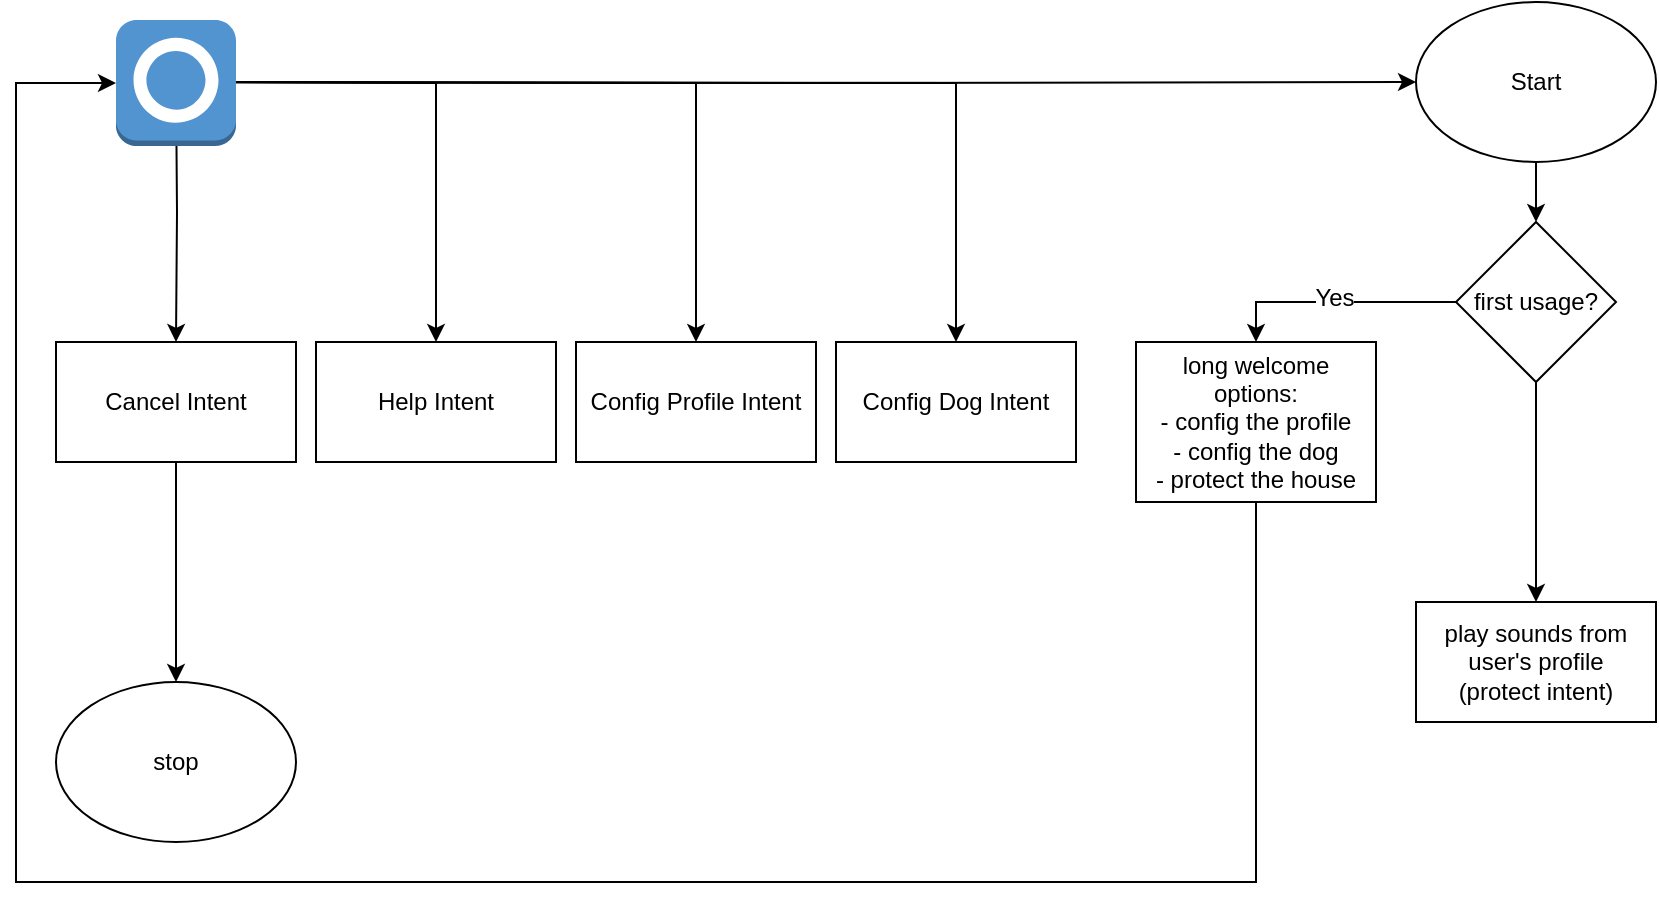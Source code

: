 <mxfile version="12.1.7" type="github" pages="4">
  <diagram id="_wqNVYYb0TesmWPclq3_" name="Overview">
    <mxGraphModel dx="715" dy="541" grid="1" gridSize="10" guides="1" tooltips="1" connect="1" arrows="1" fold="1" page="1" pageScale="1" pageWidth="827" pageHeight="1169" math="0" shadow="0">
      <root>
        <mxCell id="0"/>
        <mxCell id="1" parent="0"/>
        <mxCell id="X10O4HpIQA7aanlhPgI5-1" style="edgeStyle=orthogonalEdgeStyle;rounded=0;orthogonalLoop=1;jettySize=auto;html=1;exitX=0.5;exitY=1;exitDx=0;exitDy=0;entryX=0.5;entryY=0;entryDx=0;entryDy=0;" parent="1" source="X10O4HpIQA7aanlhPgI5-2" target="X10O4HpIQA7aanlhPgI5-8" edge="1">
          <mxGeometry relative="1" as="geometry"/>
        </mxCell>
        <mxCell id="X10O4HpIQA7aanlhPgI5-2" value="Start" style="ellipse;whiteSpace=wrap;html=1;" parent="1" vertex="1">
          <mxGeometry x="730" y="60" width="120" height="80" as="geometry"/>
        </mxCell>
        <mxCell id="BPbQjr2Dg0zz5CWuSl9J-3" style="edgeStyle=orthogonalEdgeStyle;rounded=0;orthogonalLoop=1;jettySize=auto;html=1;exitX=0.5;exitY=1;exitDx=0;exitDy=0;entryX=0;entryY=0.5;entryDx=0;entryDy=0;entryPerimeter=0;" edge="1" parent="1" source="X10O4HpIQA7aanlhPgI5-4" target="BPbQjr2Dg0zz5CWuSl9J-1">
          <mxGeometry relative="1" as="geometry">
            <mxPoint x="300" y="510" as="targetPoint"/>
            <Array as="points">
              <mxPoint x="650" y="500"/>
              <mxPoint x="30" y="500"/>
              <mxPoint x="30" y="101"/>
            </Array>
          </mxGeometry>
        </mxCell>
        <mxCell id="X10O4HpIQA7aanlhPgI5-4" value="long welcome&lt;br&gt;&lt;div&gt;options:&lt;/div&gt;&lt;div&gt;- config the profile&lt;/div&gt;&lt;div&gt;- config the dog&lt;/div&gt;&lt;div&gt;- protect the house&lt;br&gt;&lt;/div&gt;" style="rounded=0;whiteSpace=wrap;html=1;" parent="1" vertex="1">
          <mxGeometry x="590" y="230" width="120" height="80" as="geometry"/>
        </mxCell>
        <mxCell id="X10O4HpIQA7aanlhPgI5-5" style="edgeStyle=orthogonalEdgeStyle;rounded=0;orthogonalLoop=1;jettySize=auto;html=1;exitX=0.5;exitY=1;exitDx=0;exitDy=0;" parent="1" source="X10O4HpIQA7aanlhPgI5-8" target="X10O4HpIQA7aanlhPgI5-9" edge="1">
          <mxGeometry relative="1" as="geometry"/>
        </mxCell>
        <mxCell id="X10O4HpIQA7aanlhPgI5-6" style="edgeStyle=orthogonalEdgeStyle;rounded=0;orthogonalLoop=1;jettySize=auto;html=1;exitX=0;exitY=0.5;exitDx=0;exitDy=0;entryX=0.5;entryY=0;entryDx=0;entryDy=0;" parent="1" source="X10O4HpIQA7aanlhPgI5-8" target="X10O4HpIQA7aanlhPgI5-4" edge="1">
          <mxGeometry relative="1" as="geometry"/>
        </mxCell>
        <mxCell id="X10O4HpIQA7aanlhPgI5-7" value="Yes" style="text;html=1;resizable=0;points=[];align=center;verticalAlign=middle;labelBackgroundColor=#ffffff;" parent="X10O4HpIQA7aanlhPgI5-6" vertex="1" connectable="0">
          <mxGeometry x="0.017" y="3" relative="1" as="geometry">
            <mxPoint y="-5" as="offset"/>
          </mxGeometry>
        </mxCell>
        <mxCell id="X10O4HpIQA7aanlhPgI5-8" value="first usage?" style="rhombus;whiteSpace=wrap;html=1;" parent="1" vertex="1">
          <mxGeometry x="750" y="170" width="80" height="80" as="geometry"/>
        </mxCell>
        <mxCell id="X10O4HpIQA7aanlhPgI5-9" value="play sounds from user&#39;s profile&lt;br&gt;(protect intent)" style="rounded=0;whiteSpace=wrap;html=1;" parent="1" vertex="1">
          <mxGeometry x="730" y="360" width="120" height="60" as="geometry"/>
        </mxCell>
        <mxCell id="X10O4HpIQA7aanlhPgI5-10" style="edgeStyle=orthogonalEdgeStyle;rounded=0;orthogonalLoop=1;jettySize=auto;html=1;exitX=0.5;exitY=0.5;exitDx=0;exitDy=0;exitPerimeter=0;entryX=0;entryY=0.5;entryDx=0;entryDy=0;" parent="1" target="X10O4HpIQA7aanlhPgI5-2" edge="1">
          <mxGeometry relative="1" as="geometry">
            <mxPoint x="110" y="100" as="sourcePoint"/>
          </mxGeometry>
        </mxCell>
        <mxCell id="X10O4HpIQA7aanlhPgI5-11" style="edgeStyle=orthogonalEdgeStyle;rounded=0;orthogonalLoop=1;jettySize=auto;html=1;exitX=0.5;exitY=0.5;exitDx=0;exitDy=0;exitPerimeter=0;entryX=0.5;entryY=0;entryDx=0;entryDy=0;" parent="1" target="X10O4HpIQA7aanlhPgI5-17" edge="1">
          <mxGeometry relative="1" as="geometry">
            <mxPoint x="110" y="100" as="sourcePoint"/>
          </mxGeometry>
        </mxCell>
        <mxCell id="X10O4HpIQA7aanlhPgI5-12" style="edgeStyle=orthogonalEdgeStyle;rounded=0;orthogonalLoop=1;jettySize=auto;html=1;exitX=0.5;exitY=0.5;exitDx=0;exitDy=0;exitPerimeter=0;entryX=0.5;entryY=0;entryDx=0;entryDy=0;" parent="1" target="X10O4HpIQA7aanlhPgI5-19" edge="1">
          <mxGeometry relative="1" as="geometry">
            <mxPoint x="110" y="100" as="sourcePoint"/>
          </mxGeometry>
        </mxCell>
        <mxCell id="X10O4HpIQA7aanlhPgI5-13" style="edgeStyle=orthogonalEdgeStyle;rounded=0;orthogonalLoop=1;jettySize=auto;html=1;exitX=0.5;exitY=0.5;exitDx=0;exitDy=0;exitPerimeter=0;entryX=0.5;entryY=0;entryDx=0;entryDy=0;" parent="1" target="X10O4HpIQA7aanlhPgI5-20" edge="1">
          <mxGeometry relative="1" as="geometry">
            <mxPoint x="110" y="100" as="sourcePoint"/>
          </mxGeometry>
        </mxCell>
        <mxCell id="X10O4HpIQA7aanlhPgI5-14" style="edgeStyle=orthogonalEdgeStyle;rounded=0;orthogonalLoop=1;jettySize=auto;html=1;exitX=0.5;exitY=0.5;exitDx=0;exitDy=0;exitPerimeter=0;entryX=0.5;entryY=0;entryDx=0;entryDy=0;" parent="1" target="X10O4HpIQA7aanlhPgI5-21" edge="1">
          <mxGeometry relative="1" as="geometry">
            <mxPoint x="110" y="100" as="sourcePoint"/>
          </mxGeometry>
        </mxCell>
        <mxCell id="X10O4HpIQA7aanlhPgI5-16" style="edgeStyle=orthogonalEdgeStyle;rounded=0;orthogonalLoop=1;jettySize=auto;html=1;exitX=0.5;exitY=1;exitDx=0;exitDy=0;" parent="1" source="X10O4HpIQA7aanlhPgI5-17" target="X10O4HpIQA7aanlhPgI5-18" edge="1">
          <mxGeometry relative="1" as="geometry"/>
        </mxCell>
        <mxCell id="X10O4HpIQA7aanlhPgI5-17" value="Cancel Intent" style="rounded=0;whiteSpace=wrap;html=1;" parent="1" vertex="1">
          <mxGeometry x="50" y="230" width="120" height="60" as="geometry"/>
        </mxCell>
        <mxCell id="X10O4HpIQA7aanlhPgI5-18" value="stop" style="ellipse;whiteSpace=wrap;html=1;" parent="1" vertex="1">
          <mxGeometry x="50" y="400" width="120" height="80" as="geometry"/>
        </mxCell>
        <mxCell id="X10O4HpIQA7aanlhPgI5-19" value="Help Intent" style="rounded=0;whiteSpace=wrap;html=1;" parent="1" vertex="1">
          <mxGeometry x="180" y="230" width="120" height="60" as="geometry"/>
        </mxCell>
        <mxCell id="X10O4HpIQA7aanlhPgI5-20" value="Config Profile Intent" style="rounded=0;whiteSpace=wrap;html=1;" parent="1" vertex="1">
          <mxGeometry x="310" y="230" width="120" height="60" as="geometry"/>
        </mxCell>
        <mxCell id="X10O4HpIQA7aanlhPgI5-21" value="Config Dog Intent" style="rounded=0;whiteSpace=wrap;html=1;" parent="1" vertex="1">
          <mxGeometry x="440" y="230" width="120" height="60" as="geometry"/>
        </mxCell>
        <mxCell id="BPbQjr2Dg0zz5CWuSl9J-1" value="" style="outlineConnect=0;dashed=0;verticalLabelPosition=bottom;verticalAlign=top;align=center;html=1;shape=mxgraph.aws3.alexa_skill;fillColor=#5294CF;gradientColor=none;" vertex="1" parent="1">
          <mxGeometry x="80" y="69" width="60" height="63" as="geometry"/>
        </mxCell>
      </root>
    </mxGraphModel>
  </diagram>
  <diagram name="Config Profile Intent" id="HsKw3cKOglIU7m6DVeu_">
    <mxGraphModel dx="715" dy="541" grid="1" gridSize="10" guides="1" tooltips="1" connect="1" arrows="1" fold="1" page="1" pageScale="1" pageWidth="827" pageHeight="1169" math="0" shadow="0">
      <root>
        <mxCell id="t8ESWYo60n5k54QDF9HS-0"/>
        <mxCell id="t8ESWYo60n5k54QDF9HS-1" parent="t8ESWYo60n5k54QDF9HS-0"/>
        <mxCell id="t8ESWYo60n5k54QDF9HS-6" style="edgeStyle=orthogonalEdgeStyle;rounded=0;orthogonalLoop=1;jettySize=auto;html=1;exitX=0;exitY=0;exitDx=60;exitDy=80;exitPerimeter=0;" parent="t8ESWYo60n5k54QDF9HS-1" source="t8ESWYo60n5k54QDF9HS-3" target="t8ESWYo60n5k54QDF9HS-5" edge="1">
          <mxGeometry relative="1" as="geometry"/>
        </mxCell>
        <mxCell id="t8ESWYo60n5k54QDF9HS-3" value="Change my profile" style="shape=callout;whiteSpace=wrap;html=1;perimeter=calloutPerimeter;" parent="t8ESWYo60n5k54QDF9HS-1" vertex="1">
          <mxGeometry x="270" y="25" width="120" height="80" as="geometry"/>
        </mxCell>
        <mxCell id="t8ESWYo60n5k54QDF9HS-8" style="edgeStyle=orthogonalEdgeStyle;rounded=0;orthogonalLoop=1;jettySize=auto;html=1;exitX=0.5;exitY=1;exitDx=0;exitDy=0;entryX=0.5;entryY=0;entryDx=0;entryDy=0;" parent="t8ESWYo60n5k54QDF9HS-1" source="t8ESWYo60n5k54QDF9HS-5" target="t8ESWYo60n5k54QDF9HS-7" edge="1">
          <mxGeometry relative="1" as="geometry"/>
        </mxCell>
        <mxCell id="t8ESWYo60n5k54QDF9HS-5" value="Confirm current profile" style="rounded=0;whiteSpace=wrap;html=1;" parent="t8ESWYo60n5k54QDF9HS-1" vertex="1">
          <mxGeometry x="270" y="140" width="120" height="60" as="geometry"/>
        </mxCell>
        <mxCell id="t8ESWYo60n5k54QDF9HS-10" style="edgeStyle=orthogonalEdgeStyle;rounded=0;orthogonalLoop=1;jettySize=auto;html=1;exitX=0;exitY=0.5;exitDx=0;exitDy=0;entryX=0.5;entryY=0;entryDx=0;entryDy=0;" parent="t8ESWYo60n5k54QDF9HS-1" source="t8ESWYo60n5k54QDF9HS-7" target="t8ESWYo60n5k54QDF9HS-9" edge="1">
          <mxGeometry relative="1" as="geometry"/>
        </mxCell>
        <mxCell id="t8ESWYo60n5k54QDF9HS-14" value="Yes" style="text;html=1;resizable=0;points=[];align=center;verticalAlign=middle;labelBackgroundColor=#ffffff;" parent="t8ESWYo60n5k54QDF9HS-10" vertex="1" connectable="0">
          <mxGeometry x="-0.5" y="1" relative="1" as="geometry">
            <mxPoint y="-2" as="offset"/>
          </mxGeometry>
        </mxCell>
        <mxCell id="t8ESWYo60n5k54QDF9HS-12" style="edgeStyle=orthogonalEdgeStyle;rounded=0;orthogonalLoop=1;jettySize=auto;html=1;exitX=1;exitY=0.5;exitDx=0;exitDy=0;entryX=0.5;entryY=0;entryDx=0;entryDy=0;" parent="t8ESWYo60n5k54QDF9HS-1" source="t8ESWYo60n5k54QDF9HS-7" target="t8ESWYo60n5k54QDF9HS-11" edge="1">
          <mxGeometry relative="1" as="geometry"/>
        </mxCell>
        <mxCell id="t8ESWYo60n5k54QDF9HS-13" value="No" style="text;html=1;resizable=0;points=[];align=center;verticalAlign=middle;labelBackgroundColor=#ffffff;" parent="t8ESWYo60n5k54QDF9HS-12" vertex="1" connectable="0">
          <mxGeometry x="-0.5" relative="1" as="geometry">
            <mxPoint x="-37" y="-8" as="offset"/>
          </mxGeometry>
        </mxCell>
        <mxCell id="t8ESWYo60n5k54QDF9HS-7" value="Change?" style="rhombus;whiteSpace=wrap;html=1;" parent="t8ESWYo60n5k54QDF9HS-1" vertex="1">
          <mxGeometry x="290" y="230" width="80" height="80" as="geometry"/>
        </mxCell>
        <mxCell id="sfj-TymBRwkWSwJLNx5Y-2" style="edgeStyle=orthogonalEdgeStyle;rounded=0;orthogonalLoop=1;jettySize=auto;html=1;exitX=0.5;exitY=1;exitDx=0;exitDy=0;entryX=0.5;entryY=0;entryDx=0;entryDy=0;" parent="t8ESWYo60n5k54QDF9HS-1" source="t8ESWYo60n5k54QDF9HS-9" target="sfj-TymBRwkWSwJLNx5Y-1" edge="1">
          <mxGeometry relative="1" as="geometry"/>
        </mxCell>
        <mxCell id="t8ESWYo60n5k54QDF9HS-9" value="Ask user about the new profile wanted" style="rounded=0;whiteSpace=wrap;html=1;" parent="t8ESWYo60n5k54QDF9HS-1" vertex="1">
          <mxGeometry x="150" y="330" width="120" height="60" as="geometry"/>
        </mxCell>
        <mxCell id="t8ESWYo60n5k54QDF9HS-11" value="&lt;span style=&quot;white-space: normal&quot;&gt;Open protect intent&lt;/span&gt;" style="rounded=0;whiteSpace=wrap;html=1;" parent="t8ESWYo60n5k54QDF9HS-1" vertex="1">
          <mxGeometry x="390" y="540" width="120" height="60" as="geometry"/>
        </mxCell>
        <mxCell id="sfj-TymBRwkWSwJLNx5Y-3" style="edgeStyle=orthogonalEdgeStyle;rounded=0;orthogonalLoop=1;jettySize=auto;html=1;exitX=0.5;exitY=1;exitDx=0;exitDy=0;entryX=0.5;entryY=0;entryDx=0;entryDy=0;" parent="t8ESWYo60n5k54QDF9HS-1" source="sfj-TymBRwkWSwJLNx5Y-1" target="t8ESWYo60n5k54QDF9HS-11" edge="1">
          <mxGeometry relative="1" as="geometry"/>
        </mxCell>
        <mxCell id="sfj-TymBRwkWSwJLNx5Y-1" value="Save the option in db" style="rounded=0;whiteSpace=wrap;html=1;" parent="t8ESWYo60n5k54QDF9HS-1" vertex="1">
          <mxGeometry x="150" y="420" width="120" height="60" as="geometry"/>
        </mxCell>
        <mxCell id="blkxZ4BY_lKAiPnyVMla-3" style="edgeStyle=orthogonalEdgeStyle;rounded=0;orthogonalLoop=1;jettySize=auto;html=1;exitX=1;exitY=0.5;exitDx=0;exitDy=0;exitPerimeter=0;entryX=0;entryY=0;entryDx=0;entryDy=25;entryPerimeter=0;" edge="1" parent="t8ESWYo60n5k54QDF9HS-1" source="blkxZ4BY_lKAiPnyVMla-0" target="t8ESWYo60n5k54QDF9HS-3">
          <mxGeometry relative="1" as="geometry"/>
        </mxCell>
        <mxCell id="blkxZ4BY_lKAiPnyVMla-0" value="" style="outlineConnect=0;dashed=0;verticalLabelPosition=bottom;verticalAlign=top;align=center;html=1;shape=mxgraph.aws3.alexa_skill;fillColor=#5294CF;gradientColor=none;" vertex="1" parent="t8ESWYo60n5k54QDF9HS-1">
          <mxGeometry x="30" y="18" width="60" height="63" as="geometry"/>
        </mxCell>
      </root>
    </mxGraphModel>
  </diagram>
  <diagram id="bSjxmX_Fs_swU3fyT4Ar" name="Config dog">
    <mxGraphModel dx="715" dy="541" grid="1" gridSize="10" guides="1" tooltips="1" connect="1" arrows="1" fold="1" page="1" pageScale="1" pageWidth="827" pageHeight="1169" math="0" shadow="0">
      <root>
        <mxCell id="0UDVuuBU8nNE6CpJG6oD-0"/>
        <mxCell id="0UDVuuBU8nNE6CpJG6oD-1" parent="0UDVuuBU8nNE6CpJG6oD-0"/>
        <mxCell id="NeI4yofVYN8mgndyzZoI-2" style="edgeStyle=orthogonalEdgeStyle;rounded=0;orthogonalLoop=1;jettySize=auto;html=1;exitX=0;exitY=0;exitDx=60;exitDy=80;exitPerimeter=0;" parent="0UDVuuBU8nNE6CpJG6oD-1" source="NeI4yofVYN8mgndyzZoI-3" target="NeI4yofVYN8mgndyzZoI-5" edge="1">
          <mxGeometry relative="1" as="geometry"/>
        </mxCell>
        <mxCell id="NeI4yofVYN8mgndyzZoI-3" value="Change my dog" style="shape=callout;whiteSpace=wrap;html=1;perimeter=calloutPerimeter;" parent="0UDVuuBU8nNE6CpJG6oD-1" vertex="1">
          <mxGeometry x="270" y="25" width="120" height="80" as="geometry"/>
        </mxCell>
        <mxCell id="NeI4yofVYN8mgndyzZoI-4" style="edgeStyle=orthogonalEdgeStyle;rounded=0;orthogonalLoop=1;jettySize=auto;html=1;exitX=0.5;exitY=1;exitDx=0;exitDy=0;entryX=0.5;entryY=0;entryDx=0;entryDy=0;" parent="0UDVuuBU8nNE6CpJG6oD-1" source="NeI4yofVYN8mgndyzZoI-5" target="NeI4yofVYN8mgndyzZoI-10" edge="1">
          <mxGeometry relative="1" as="geometry"/>
        </mxCell>
        <mxCell id="NeI4yofVYN8mgndyzZoI-5" value="Confirm current dog" style="rounded=0;whiteSpace=wrap;html=1;" parent="0UDVuuBU8nNE6CpJG6oD-1" vertex="1">
          <mxGeometry x="270" y="140" width="120" height="60" as="geometry"/>
        </mxCell>
        <mxCell id="NeI4yofVYN8mgndyzZoI-6" style="edgeStyle=orthogonalEdgeStyle;rounded=0;orthogonalLoop=1;jettySize=auto;html=1;exitX=0;exitY=0.5;exitDx=0;exitDy=0;entryX=0.5;entryY=0;entryDx=0;entryDy=0;" parent="0UDVuuBU8nNE6CpJG6oD-1" source="NeI4yofVYN8mgndyzZoI-10" target="NeI4yofVYN8mgndyzZoI-12" edge="1">
          <mxGeometry relative="1" as="geometry"/>
        </mxCell>
        <mxCell id="NeI4yofVYN8mgndyzZoI-7" value="Yes" style="text;html=1;resizable=0;points=[];align=center;verticalAlign=middle;labelBackgroundColor=#ffffff;" parent="NeI4yofVYN8mgndyzZoI-6" vertex="1" connectable="0">
          <mxGeometry x="-0.5" y="1" relative="1" as="geometry">
            <mxPoint y="-2" as="offset"/>
          </mxGeometry>
        </mxCell>
        <mxCell id="NeI4yofVYN8mgndyzZoI-8" style="edgeStyle=orthogonalEdgeStyle;rounded=0;orthogonalLoop=1;jettySize=auto;html=1;exitX=1;exitY=0.5;exitDx=0;exitDy=0;entryX=0.5;entryY=0;entryDx=0;entryDy=0;" parent="0UDVuuBU8nNE6CpJG6oD-1" source="NeI4yofVYN8mgndyzZoI-10" target="NeI4yofVYN8mgndyzZoI-13" edge="1">
          <mxGeometry relative="1" as="geometry"/>
        </mxCell>
        <mxCell id="NeI4yofVYN8mgndyzZoI-9" value="No" style="text;html=1;resizable=0;points=[];align=center;verticalAlign=middle;labelBackgroundColor=#ffffff;" parent="NeI4yofVYN8mgndyzZoI-8" vertex="1" connectable="0">
          <mxGeometry x="-0.5" relative="1" as="geometry">
            <mxPoint x="-37" y="-8" as="offset"/>
          </mxGeometry>
        </mxCell>
        <mxCell id="NeI4yofVYN8mgndyzZoI-10" value="Change?" style="rhombus;whiteSpace=wrap;html=1;" parent="0UDVuuBU8nNE6CpJG6oD-1" vertex="1">
          <mxGeometry x="290" y="230" width="80" height="80" as="geometry"/>
        </mxCell>
        <mxCell id="NeI4yofVYN8mgndyzZoI-11" style="edgeStyle=orthogonalEdgeStyle;rounded=0;orthogonalLoop=1;jettySize=auto;html=1;exitX=0.5;exitY=1;exitDx=0;exitDy=0;entryX=0.5;entryY=0;entryDx=0;entryDy=0;" parent="0UDVuuBU8nNE6CpJG6oD-1" source="NeI4yofVYN8mgndyzZoI-12" target="NeI4yofVYN8mgndyzZoI-15" edge="1">
          <mxGeometry relative="1" as="geometry"/>
        </mxCell>
        <mxCell id="NeI4yofVYN8mgndyzZoI-12" value="Ask user about the new dog wanted" style="rounded=0;whiteSpace=wrap;html=1;" parent="0UDVuuBU8nNE6CpJG6oD-1" vertex="1">
          <mxGeometry x="150" y="330" width="120" height="60" as="geometry"/>
        </mxCell>
        <mxCell id="NeI4yofVYN8mgndyzZoI-13" value="&lt;span style=&quot;white-space: normal&quot;&gt;Open protect intent&lt;/span&gt;" style="rounded=0;whiteSpace=wrap;html=1;" parent="0UDVuuBU8nNE6CpJG6oD-1" vertex="1">
          <mxGeometry x="390" y="540" width="120" height="60" as="geometry"/>
        </mxCell>
        <mxCell id="NeI4yofVYN8mgndyzZoI-14" style="edgeStyle=orthogonalEdgeStyle;rounded=0;orthogonalLoop=1;jettySize=auto;html=1;exitX=0.5;exitY=1;exitDx=0;exitDy=0;entryX=0.5;entryY=0;entryDx=0;entryDy=0;" parent="0UDVuuBU8nNE6CpJG6oD-1" source="NeI4yofVYN8mgndyzZoI-15" target="NeI4yofVYN8mgndyzZoI-13" edge="1">
          <mxGeometry relative="1" as="geometry"/>
        </mxCell>
        <mxCell id="NeI4yofVYN8mgndyzZoI-15" value="Save the option in db" style="rounded=0;whiteSpace=wrap;html=1;" parent="0UDVuuBU8nNE6CpJG6oD-1" vertex="1">
          <mxGeometry x="150" y="420" width="120" height="60" as="geometry"/>
        </mxCell>
        <mxCell id="XBOhW0ONh49N_aWdu0fe-2" style="edgeStyle=orthogonalEdgeStyle;rounded=0;orthogonalLoop=1;jettySize=auto;html=1;exitX=1;exitY=0.5;exitDx=0;exitDy=0;exitPerimeter=0;entryX=0;entryY=0;entryDx=0;entryDy=25;entryPerimeter=0;" edge="1" parent="0UDVuuBU8nNE6CpJG6oD-1" source="XBOhW0ONh49N_aWdu0fe-0" target="NeI4yofVYN8mgndyzZoI-3">
          <mxGeometry relative="1" as="geometry"/>
        </mxCell>
        <mxCell id="XBOhW0ONh49N_aWdu0fe-0" value="" style="outlineConnect=0;dashed=0;verticalLabelPosition=bottom;verticalAlign=top;align=center;html=1;shape=mxgraph.aws3.alexa_skill;fillColor=#5294CF;gradientColor=none;" vertex="1" parent="0UDVuuBU8nNE6CpJG6oD-1">
          <mxGeometry x="20" y="18" width="60" height="63" as="geometry"/>
        </mxCell>
      </root>
    </mxGraphModel>
  </diagram>
  <diagram id="Ec8Fj60dy1B7Bxzr18sA" name="Protect Intent">
    <mxGraphModel dx="715" dy="541" grid="1" gridSize="10" guides="1" tooltips="1" connect="1" arrows="1" fold="1" page="1" pageScale="1" pageWidth="827" pageHeight="1169" math="0" shadow="0">
      <root>
        <mxCell id="qwzepNaz6ePmOKLWKJQ6-0"/>
        <mxCell id="qwzepNaz6ePmOKLWKJQ6-1" parent="qwzepNaz6ePmOKLWKJQ6-0"/>
        <mxCell id="4tcZi6S7ieC6bkfAxtY2-8" style="edgeStyle=orthogonalEdgeStyle;rounded=0;orthogonalLoop=1;jettySize=auto;html=1;exitX=0.5;exitY=0.5;exitDx=0;exitDy=0;exitPerimeter=0;entryX=0;entryY=0.5;entryDx=0;entryDy=0;" edge="1" parent="qwzepNaz6ePmOKLWKJQ6-1" target="4tcZi6S7ieC6bkfAxtY2-0">
          <mxGeometry relative="1" as="geometry">
            <mxPoint x="110" y="100" as="sourcePoint"/>
          </mxGeometry>
        </mxCell>
        <mxCell id="4tcZi6S7ieC6bkfAxtY2-2" style="edgeStyle=orthogonalEdgeStyle;rounded=0;orthogonalLoop=1;jettySize=auto;html=1;exitX=0.5;exitY=1;exitDx=0;exitDy=0;entryX=0.5;entryY=0;entryDx=0;entryDy=0;" edge="1" parent="qwzepNaz6ePmOKLWKJQ6-1" source="4tcZi6S7ieC6bkfAxtY2-0" target="4tcZi6S7ieC6bkfAxtY2-1">
          <mxGeometry relative="1" as="geometry"/>
        </mxCell>
        <mxCell id="4tcZi6S7ieC6bkfAxtY2-0" value="Get first profile sound randomly based on preferences" style="rounded=0;whiteSpace=wrap;html=1;" vertex="1" parent="qwzepNaz6ePmOKLWKJQ6-1">
          <mxGeometry x="390" y="70" width="120" height="60" as="geometry"/>
        </mxCell>
        <mxCell id="4tcZi6S7ieC6bkfAxtY2-10" style="edgeStyle=orthogonalEdgeStyle;rounded=0;orthogonalLoop=1;jettySize=auto;html=1;exitX=0.5;exitY=1;exitDx=0;exitDy=0;" edge="1" parent="qwzepNaz6ePmOKLWKJQ6-1" source="4tcZi6S7ieC6bkfAxtY2-1" target="4tcZi6S7ieC6bkfAxtY2-9">
          <mxGeometry relative="1" as="geometry"/>
        </mxCell>
        <mxCell id="4tcZi6S7ieC6bkfAxtY2-1" value="Get a short pause" style="rounded=0;whiteSpace=wrap;html=1;" vertex="1" parent="qwzepNaz6ePmOKLWKJQ6-1">
          <mxGeometry x="390" y="160" width="120" height="60" as="geometry"/>
        </mxCell>
        <mxCell id="4tcZi6S7ieC6bkfAxtY2-14" style="edgeStyle=orthogonalEdgeStyle;rounded=0;orthogonalLoop=1;jettySize=auto;html=1;exitX=0.5;exitY=1;exitDx=0;exitDy=0;" edge="1" parent="qwzepNaz6ePmOKLWKJQ6-1" source="4tcZi6S7ieC6bkfAxtY2-3" target="4tcZi6S7ieC6bkfAxtY2-4">
          <mxGeometry relative="1" as="geometry"/>
        </mxCell>
        <mxCell id="4tcZi6S7ieC6bkfAxtY2-3" value="Get a profile sound randomly based on preferences" style="rounded=0;whiteSpace=wrap;html=1;" vertex="1" parent="qwzepNaz6ePmOKLWKJQ6-1">
          <mxGeometry x="560" y="360" width="120" height="60" as="geometry"/>
        </mxCell>
        <mxCell id="4tcZi6S7ieC6bkfAxtY2-16" style="edgeStyle=orthogonalEdgeStyle;rounded=0;orthogonalLoop=1;jettySize=auto;html=1;exitX=0.5;exitY=1;exitDx=0;exitDy=0;entryX=0.5;entryY=0;entryDx=0;entryDy=0;" edge="1" parent="qwzepNaz6ePmOKLWKJQ6-1" source="4tcZi6S7ieC6bkfAxtY2-4" target="4tcZi6S7ieC6bkfAxtY2-9">
          <mxGeometry relative="1" as="geometry">
            <Array as="points">
              <mxPoint x="450" y="560"/>
              <mxPoint x="180" y="560"/>
              <mxPoint x="180" y="238"/>
              <mxPoint x="450" y="238"/>
            </Array>
          </mxGeometry>
        </mxCell>
        <mxCell id="4tcZi6S7ieC6bkfAxtY2-4" value="Get a pause randomly" style="rounded=0;whiteSpace=wrap;html=1;" vertex="1" parent="qwzepNaz6ePmOKLWKJQ6-1">
          <mxGeometry x="390" y="480" width="120" height="60" as="geometry"/>
        </mxCell>
        <mxCell id="4tcZi6S7ieC6bkfAxtY2-11" style="edgeStyle=orthogonalEdgeStyle;rounded=0;orthogonalLoop=1;jettySize=auto;html=1;exitX=1;exitY=0.5;exitDx=0;exitDy=0;" edge="1" parent="qwzepNaz6ePmOKLWKJQ6-1" source="4tcZi6S7ieC6bkfAxtY2-9" target="4tcZi6S7ieC6bkfAxtY2-3">
          <mxGeometry relative="1" as="geometry"/>
        </mxCell>
        <mxCell id="4tcZi6S7ieC6bkfAxtY2-17" value="No" style="text;html=1;resizable=0;points=[];align=center;verticalAlign=middle;labelBackgroundColor=#ffffff;" vertex="1" connectable="0" parent="4tcZi6S7ieC6bkfAxtY2-11">
          <mxGeometry x="-0.526" relative="1" as="geometry">
            <mxPoint as="offset"/>
          </mxGeometry>
        </mxCell>
        <mxCell id="4tcZi6S7ieC6bkfAxtY2-13" style="edgeStyle=orthogonalEdgeStyle;rounded=0;orthogonalLoop=1;jettySize=auto;html=1;exitX=0;exitY=0.5;exitDx=0;exitDy=0;" edge="1" parent="qwzepNaz6ePmOKLWKJQ6-1" source="4tcZi6S7ieC6bkfAxtY2-9" target="4tcZi6S7ieC6bkfAxtY2-12">
          <mxGeometry relative="1" as="geometry"/>
        </mxCell>
        <mxCell id="4tcZi6S7ieC6bkfAxtY2-18" value="Yes" style="text;html=1;resizable=0;points=[];align=center;verticalAlign=middle;labelBackgroundColor=#ffffff;" vertex="1" connectable="0" parent="4tcZi6S7ieC6bkfAxtY2-13">
          <mxGeometry x="-0.406" y="1" relative="1" as="geometry">
            <mxPoint as="offset"/>
          </mxGeometry>
        </mxCell>
        <mxCell id="4tcZi6S7ieC6bkfAxtY2-9" value="Was profile sound last time?" style="rhombus;whiteSpace=wrap;html=1;" vertex="1" parent="qwzepNaz6ePmOKLWKJQ6-1">
          <mxGeometry x="350" y="257.5" width="200" height="75" as="geometry"/>
        </mxCell>
        <mxCell id="4tcZi6S7ieC6bkfAxtY2-15" style="edgeStyle=orthogonalEdgeStyle;rounded=0;orthogonalLoop=1;jettySize=auto;html=1;exitX=0.5;exitY=1;exitDx=0;exitDy=0;entryX=0.5;entryY=0;entryDx=0;entryDy=0;" edge="1" parent="qwzepNaz6ePmOKLWKJQ6-1" source="4tcZi6S7ieC6bkfAxtY2-12" target="4tcZi6S7ieC6bkfAxtY2-4">
          <mxGeometry relative="1" as="geometry"/>
        </mxCell>
        <mxCell id="4tcZi6S7ieC6bkfAxtY2-12" value="Get a dog sound randomly based on preferances" style="rounded=0;whiteSpace=wrap;html=1;" vertex="1" parent="qwzepNaz6ePmOKLWKJQ6-1">
          <mxGeometry x="200" y="360" width="120" height="60" as="geometry"/>
        </mxCell>
        <mxCell id="ZWwXkUwyEOlbV0-oSmQU-0" value="" style="outlineConnect=0;dashed=0;verticalLabelPosition=bottom;verticalAlign=top;align=center;html=1;shape=mxgraph.aws3.alexa_skill;fillColor=#5294CF;gradientColor=none;" vertex="1" parent="qwzepNaz6ePmOKLWKJQ6-1">
          <mxGeometry x="60" y="70" width="60" height="63" as="geometry"/>
        </mxCell>
      </root>
    </mxGraphModel>
  </diagram>
</mxfile>
